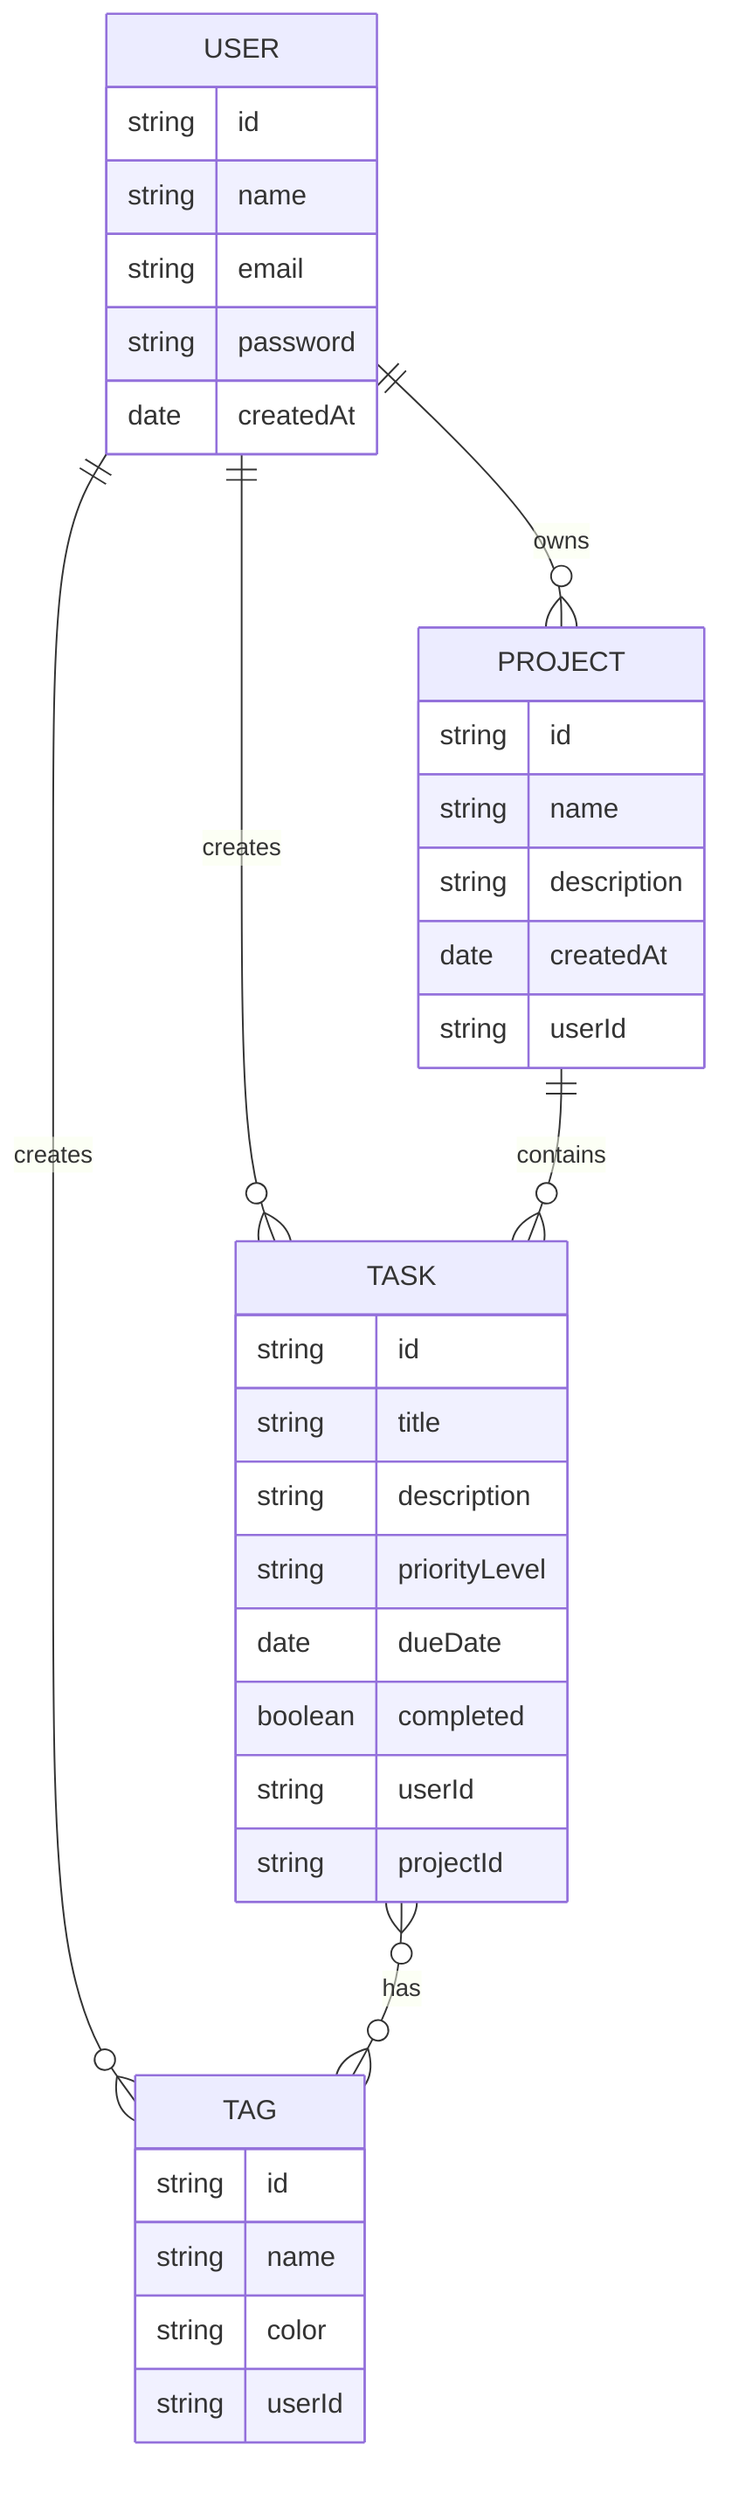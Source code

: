 erDiagram
    USER {
        string id
        string name
        string email
        string password
        date createdAt
    }
    
    TASK {
        string id
        string title
        string description
        string priorityLevel
        date dueDate
        boolean completed
        string userId
        string projectId
    }
    
    PROJECT {
        string id
        string name
        string description
        date createdAt
        string userId
    }
    
    TAG {
        string id
        string name
        string color
        string userId
    }
    
    USER ||--o{ TASK : creates
    USER ||--o{ PROJECT : owns
    USER ||--o{ TAG : creates
    PROJECT ||--o{ TASK : contains
    TASK }o--o{ TAG : has